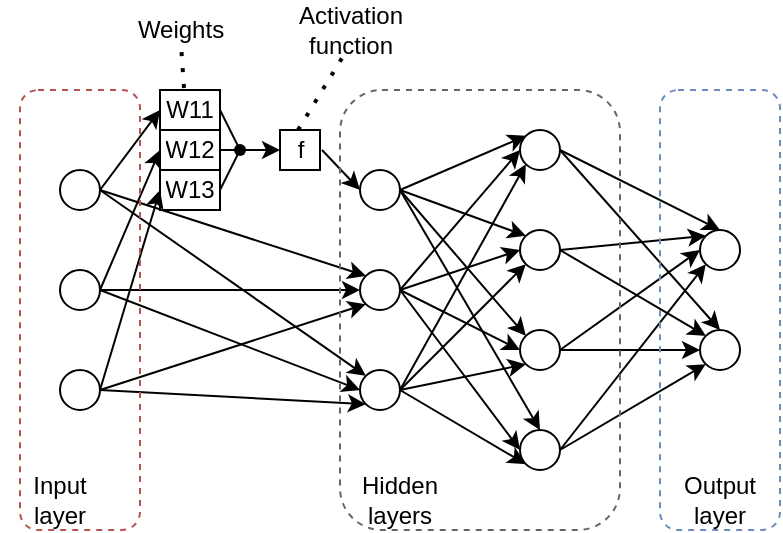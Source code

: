 <mxfile version="16.3.0" type="device"><diagram id="DxBtl-AL9cTqU1YsN8dB" name="Page-1"><mxGraphModel dx="1102" dy="545" grid="1" gridSize="10" guides="1" tooltips="1" connect="1" arrows="1" fold="1" page="1" pageScale="1" pageWidth="850" pageHeight="1100" math="0" shadow="0"><root><mxCell id="0"/><mxCell id="1" parent="0"/><mxCell id="ABVvDkxt7m12Q3oBTOnt-1" value="" style="ellipse;whiteSpace=wrap;html=1;aspect=fixed;" vertex="1" parent="1"><mxGeometry x="80" y="140" width="20" height="20" as="geometry"/></mxCell><mxCell id="ABVvDkxt7m12Q3oBTOnt-2" value="" style="ellipse;whiteSpace=wrap;html=1;aspect=fixed;" vertex="1" parent="1"><mxGeometry x="80" y="190" width="20" height="20" as="geometry"/></mxCell><mxCell id="ABVvDkxt7m12Q3oBTOnt-3" value="" style="ellipse;whiteSpace=wrap;html=1;aspect=fixed;" vertex="1" parent="1"><mxGeometry x="80" y="240" width="20" height="20" as="geometry"/></mxCell><mxCell id="ABVvDkxt7m12Q3oBTOnt-4" value="" style="ellipse;whiteSpace=wrap;html=1;aspect=fixed;" vertex="1" parent="1"><mxGeometry x="230" y="140" width="20" height="20" as="geometry"/></mxCell><mxCell id="ABVvDkxt7m12Q3oBTOnt-5" value="" style="ellipse;whiteSpace=wrap;html=1;aspect=fixed;" vertex="1" parent="1"><mxGeometry x="230" y="190" width="20" height="20" as="geometry"/></mxCell><mxCell id="ABVvDkxt7m12Q3oBTOnt-6" value="" style="ellipse;whiteSpace=wrap;html=1;aspect=fixed;" vertex="1" parent="1"><mxGeometry x="230" y="240" width="20" height="20" as="geometry"/></mxCell><mxCell id="ABVvDkxt7m12Q3oBTOnt-7" value="" style="ellipse;whiteSpace=wrap;html=1;aspect=fixed;" vertex="1" parent="1"><mxGeometry x="310" y="120" width="20" height="20" as="geometry"/></mxCell><mxCell id="ABVvDkxt7m12Q3oBTOnt-8" value="" style="ellipse;whiteSpace=wrap;html=1;aspect=fixed;" vertex="1" parent="1"><mxGeometry x="310" y="170" width="20" height="20" as="geometry"/></mxCell><mxCell id="ABVvDkxt7m12Q3oBTOnt-9" value="" style="ellipse;whiteSpace=wrap;html=1;aspect=fixed;" vertex="1" parent="1"><mxGeometry x="310" y="220" width="20" height="20" as="geometry"/></mxCell><mxCell id="ABVvDkxt7m12Q3oBTOnt-10" value="" style="ellipse;whiteSpace=wrap;html=1;aspect=fixed;" vertex="1" parent="1"><mxGeometry x="310" y="270" width="20" height="20" as="geometry"/></mxCell><mxCell id="ABVvDkxt7m12Q3oBTOnt-11" value="" style="ellipse;whiteSpace=wrap;html=1;aspect=fixed;" vertex="1" parent="1"><mxGeometry x="400" y="170" width="20" height="20" as="geometry"/></mxCell><mxCell id="ABVvDkxt7m12Q3oBTOnt-12" value="" style="ellipse;whiteSpace=wrap;html=1;aspect=fixed;" vertex="1" parent="1"><mxGeometry x="400" y="220" width="20" height="20" as="geometry"/></mxCell><mxCell id="ABVvDkxt7m12Q3oBTOnt-13" value="" style="shape=table;startSize=0;container=1;collapsible=0;childLayout=tableLayout;" vertex="1" parent="1"><mxGeometry x="130" y="100" width="30" height="60" as="geometry"/></mxCell><mxCell id="ABVvDkxt7m12Q3oBTOnt-14" value="" style="shape=tableRow;horizontal=0;startSize=0;swimlaneHead=0;swimlaneBody=0;top=0;left=0;bottom=0;right=0;collapsible=0;dropTarget=0;fillColor=none;points=[[0,0.5],[1,0.5]];portConstraint=eastwest;" vertex="1" parent="ABVvDkxt7m12Q3oBTOnt-13"><mxGeometry width="30" height="20" as="geometry"/></mxCell><mxCell id="ABVvDkxt7m12Q3oBTOnt-15" value="W11" style="shape=partialRectangle;html=1;whiteSpace=wrap;connectable=0;overflow=hidden;fillColor=none;top=0;left=0;bottom=0;right=0;pointerEvents=1;" vertex="1" parent="ABVvDkxt7m12Q3oBTOnt-14"><mxGeometry width="30" height="20" as="geometry"><mxRectangle width="30" height="20" as="alternateBounds"/></mxGeometry></mxCell><mxCell id="ABVvDkxt7m12Q3oBTOnt-16" value="" style="shape=tableRow;horizontal=0;startSize=0;swimlaneHead=0;swimlaneBody=0;top=0;left=0;bottom=0;right=0;collapsible=0;dropTarget=0;fillColor=none;points=[[0,0.5],[1,0.5]];portConstraint=eastwest;" vertex="1" parent="ABVvDkxt7m12Q3oBTOnt-13"><mxGeometry y="20" width="30" height="20" as="geometry"/></mxCell><mxCell id="ABVvDkxt7m12Q3oBTOnt-17" value="W12" style="shape=partialRectangle;html=1;whiteSpace=wrap;connectable=0;overflow=hidden;fillColor=none;top=0;left=0;bottom=0;right=0;pointerEvents=1;" vertex="1" parent="ABVvDkxt7m12Q3oBTOnt-16"><mxGeometry width="30" height="20" as="geometry"><mxRectangle width="30" height="20" as="alternateBounds"/></mxGeometry></mxCell><mxCell id="ABVvDkxt7m12Q3oBTOnt-18" value="" style="shape=tableRow;horizontal=0;startSize=0;swimlaneHead=0;swimlaneBody=0;top=0;left=0;bottom=0;right=0;collapsible=0;dropTarget=0;fillColor=none;points=[[0,0.5],[1,0.5]];portConstraint=eastwest;" vertex="1" parent="ABVvDkxt7m12Q3oBTOnt-13"><mxGeometry y="40" width="30" height="20" as="geometry"/></mxCell><mxCell id="ABVvDkxt7m12Q3oBTOnt-19" value="W13" style="shape=partialRectangle;html=1;whiteSpace=wrap;connectable=0;overflow=hidden;fillColor=none;top=0;left=0;bottom=0;right=0;pointerEvents=1;" vertex="1" parent="ABVvDkxt7m12Q3oBTOnt-18"><mxGeometry width="30" height="20" as="geometry"><mxRectangle width="30" height="20" as="alternateBounds"/></mxGeometry></mxCell><mxCell id="ABVvDkxt7m12Q3oBTOnt-20" value="" style="endArrow=classic;html=1;rounded=0;exitX=1;exitY=0.5;exitDx=0;exitDy=0;entryX=0;entryY=0.5;entryDx=0;entryDy=0;" edge="1" parent="1" source="ABVvDkxt7m12Q3oBTOnt-1" target="ABVvDkxt7m12Q3oBTOnt-14"><mxGeometry width="50" height="50" relative="1" as="geometry"><mxPoint x="380" y="310" as="sourcePoint"/><mxPoint x="430" y="260" as="targetPoint"/></mxGeometry></mxCell><mxCell id="ABVvDkxt7m12Q3oBTOnt-21" value="" style="endArrow=classic;html=1;rounded=0;entryX=0;entryY=0;entryDx=0;entryDy=0;exitX=1;exitY=0.5;exitDx=0;exitDy=0;" edge="1" parent="1" source="ABVvDkxt7m12Q3oBTOnt-1" target="ABVvDkxt7m12Q3oBTOnt-5"><mxGeometry width="50" height="50" relative="1" as="geometry"><mxPoint x="120" y="150" as="sourcePoint"/><mxPoint x="170" y="120" as="targetPoint"/></mxGeometry></mxCell><mxCell id="ABVvDkxt7m12Q3oBTOnt-22" value="" style="endArrow=classic;html=1;rounded=0;entryX=0;entryY=0;entryDx=0;entryDy=0;" edge="1" parent="1" target="ABVvDkxt7m12Q3oBTOnt-6"><mxGeometry width="50" height="50" relative="1" as="geometry"><mxPoint x="100" y="150" as="sourcePoint"/><mxPoint x="240" y="210" as="targetPoint"/></mxGeometry></mxCell><mxCell id="ABVvDkxt7m12Q3oBTOnt-23" value="" style="endArrow=classic;html=1;rounded=0;entryX=0;entryY=0.5;entryDx=0;entryDy=0;exitX=1;exitY=0.5;exitDx=0;exitDy=0;" edge="1" parent="1" source="ABVvDkxt7m12Q3oBTOnt-2" target="ABVvDkxt7m12Q3oBTOnt-6"><mxGeometry width="50" height="50" relative="1" as="geometry"><mxPoint x="130" y="160" as="sourcePoint"/><mxPoint x="240" y="260" as="targetPoint"/></mxGeometry></mxCell><mxCell id="ABVvDkxt7m12Q3oBTOnt-24" value="" style="endArrow=classic;html=1;rounded=0;entryX=0;entryY=0.5;entryDx=0;entryDy=0;exitX=1;exitY=0.5;exitDx=0;exitDy=0;" edge="1" parent="1" source="ABVvDkxt7m12Q3oBTOnt-2" target="ABVvDkxt7m12Q3oBTOnt-5"><mxGeometry width="50" height="50" relative="1" as="geometry"><mxPoint x="130" y="210" as="sourcePoint"/><mxPoint x="240" y="260" as="targetPoint"/></mxGeometry></mxCell><mxCell id="ABVvDkxt7m12Q3oBTOnt-25" value="" style="endArrow=classic;html=1;rounded=0;entryX=0;entryY=0.5;entryDx=0;entryDy=0;exitX=1;exitY=0.5;exitDx=0;exitDy=0;" edge="1" parent="1" source="ABVvDkxt7m12Q3oBTOnt-2" target="ABVvDkxt7m12Q3oBTOnt-16"><mxGeometry width="50" height="50" relative="1" as="geometry"><mxPoint x="110" y="210" as="sourcePoint"/><mxPoint x="220" y="210" as="targetPoint"/></mxGeometry></mxCell><mxCell id="ABVvDkxt7m12Q3oBTOnt-26" value="" style="endArrow=classic;html=1;rounded=0;entryX=0;entryY=0.5;entryDx=0;entryDy=0;exitX=1;exitY=0.5;exitDx=0;exitDy=0;" edge="1" parent="1" source="ABVvDkxt7m12Q3oBTOnt-3" target="ABVvDkxt7m12Q3oBTOnt-18"><mxGeometry width="50" height="50" relative="1" as="geometry"><mxPoint x="110" y="210" as="sourcePoint"/><mxPoint x="150" y="140" as="targetPoint"/></mxGeometry></mxCell><mxCell id="ABVvDkxt7m12Q3oBTOnt-27" value="" style="endArrow=classic;html=1;rounded=0;entryX=0;entryY=1;entryDx=0;entryDy=0;exitX=1;exitY=0.5;exitDx=0;exitDy=0;" edge="1" parent="1" source="ABVvDkxt7m12Q3oBTOnt-3" target="ABVvDkxt7m12Q3oBTOnt-5"><mxGeometry width="50" height="50" relative="1" as="geometry"><mxPoint x="120" y="250" as="sourcePoint"/><mxPoint x="170" y="160" as="targetPoint"/></mxGeometry></mxCell><mxCell id="ABVvDkxt7m12Q3oBTOnt-28" value="" style="endArrow=classic;html=1;rounded=0;entryX=0;entryY=1;entryDx=0;entryDy=0;exitX=1;exitY=0.5;exitDx=0;exitDy=0;" edge="1" parent="1" source="ABVvDkxt7m12Q3oBTOnt-3" target="ABVvDkxt7m12Q3oBTOnt-6"><mxGeometry width="50" height="50" relative="1" as="geometry"><mxPoint x="130" y="260" as="sourcePoint"/><mxPoint x="240" y="210" as="targetPoint"/></mxGeometry></mxCell><mxCell id="ABVvDkxt7m12Q3oBTOnt-29" value="&lt;div&gt;f&lt;/div&gt;" style="text;html=1;align=center;verticalAlign=middle;resizable=0;points=[];autosize=1;strokeColor=default;fillColor=none;" vertex="1" parent="1"><mxGeometry x="190" y="120" width="20" height="20" as="geometry"/></mxCell><mxCell id="ABVvDkxt7m12Q3oBTOnt-33" value="" style="endArrow=classic;html=1;rounded=0;exitX=1.05;exitY=0.5;exitDx=0;exitDy=0;exitPerimeter=0;entryX=0;entryY=0.5;entryDx=0;entryDy=0;" edge="1" parent="1" source="ABVvDkxt7m12Q3oBTOnt-29" target="ABVvDkxt7m12Q3oBTOnt-4"><mxGeometry width="50" height="50" relative="1" as="geometry"><mxPoint x="200" y="140" as="sourcePoint"/><mxPoint x="220" y="160" as="targetPoint"/></mxGeometry></mxCell><mxCell id="ABVvDkxt7m12Q3oBTOnt-34" value="&lt;div&gt;Weights&lt;br&gt;&lt;/div&gt;" style="text;html=1;align=center;verticalAlign=middle;resizable=0;points=[];autosize=1;strokeColor=none;fillColor=none;" vertex="1" parent="1"><mxGeometry x="110" y="60" width="60" height="20" as="geometry"/></mxCell><mxCell id="ABVvDkxt7m12Q3oBTOnt-35" value="" style="endArrow=none;dashed=1;html=1;dashPattern=1 3;strokeWidth=2;rounded=0;exitX=0.4;exitY=-0.05;exitDx=0;exitDy=0;exitPerimeter=0;" edge="1" parent="1" source="ABVvDkxt7m12Q3oBTOnt-14" target="ABVvDkxt7m12Q3oBTOnt-34"><mxGeometry width="50" height="50" relative="1" as="geometry"><mxPoint x="400" y="310" as="sourcePoint"/><mxPoint x="152" y="80" as="targetPoint"/></mxGeometry></mxCell><mxCell id="ABVvDkxt7m12Q3oBTOnt-36" value="&lt;div&gt;Activation &lt;br&gt;&lt;/div&gt;&lt;div&gt;function&lt;/div&gt;" style="text;html=1;align=center;verticalAlign=middle;resizable=0;points=[];autosize=1;strokeColor=none;fillColor=none;" vertex="1" parent="1"><mxGeometry x="190" y="55" width="70" height="30" as="geometry"/></mxCell><mxCell id="ABVvDkxt7m12Q3oBTOnt-37" value="" style="endArrow=none;dashed=1;html=1;dashPattern=1 3;strokeWidth=2;rounded=0;exitX=0.45;exitY=0;exitDx=0;exitDy=0;exitPerimeter=0;entryX=0.443;entryY=0.967;entryDx=0;entryDy=0;entryPerimeter=0;" edge="1" parent="1" source="ABVvDkxt7m12Q3oBTOnt-29" target="ABVvDkxt7m12Q3oBTOnt-36"><mxGeometry width="50" height="50" relative="1" as="geometry"><mxPoint x="400" y="310" as="sourcePoint"/><mxPoint x="450" y="260" as="targetPoint"/></mxGeometry></mxCell><mxCell id="ABVvDkxt7m12Q3oBTOnt-38" value="" style="endArrow=classic;html=1;rounded=0;exitX=1;exitY=0.5;exitDx=0;exitDy=0;entryX=0;entryY=0;entryDx=0;entryDy=0;" edge="1" parent="1" source="ABVvDkxt7m12Q3oBTOnt-4" target="ABVvDkxt7m12Q3oBTOnt-7"><mxGeometry width="50" height="50" relative="1" as="geometry"><mxPoint x="400" y="310" as="sourcePoint"/><mxPoint x="450" y="260" as="targetPoint"/></mxGeometry></mxCell><mxCell id="ABVvDkxt7m12Q3oBTOnt-39" value="" style="endArrow=classic;html=1;rounded=0;exitX=1;exitY=0.5;exitDx=0;exitDy=0;entryX=0;entryY=0;entryDx=0;entryDy=0;" edge="1" parent="1" source="ABVvDkxt7m12Q3oBTOnt-4" target="ABVvDkxt7m12Q3oBTOnt-8"><mxGeometry width="50" height="50" relative="1" as="geometry"><mxPoint x="260" y="160" as="sourcePoint"/><mxPoint x="320" y="140" as="targetPoint"/></mxGeometry></mxCell><mxCell id="ABVvDkxt7m12Q3oBTOnt-40" value="" style="endArrow=classic;html=1;rounded=0;exitX=1;exitY=0.5;exitDx=0;exitDy=0;entryX=0;entryY=0;entryDx=0;entryDy=0;" edge="1" parent="1" source="ABVvDkxt7m12Q3oBTOnt-4" target="ABVvDkxt7m12Q3oBTOnt-9"><mxGeometry width="50" height="50" relative="1" as="geometry"><mxPoint x="270" y="170" as="sourcePoint"/><mxPoint x="330" y="150" as="targetPoint"/></mxGeometry></mxCell><mxCell id="ABVvDkxt7m12Q3oBTOnt-41" value="" style="endArrow=classic;html=1;rounded=0;entryX=0.5;entryY=0;entryDx=0;entryDy=0;" edge="1" parent="1" target="ABVvDkxt7m12Q3oBTOnt-10"><mxGeometry width="50" height="50" relative="1" as="geometry"><mxPoint x="250" y="150" as="sourcePoint"/><mxPoint x="340" y="160" as="targetPoint"/></mxGeometry></mxCell><mxCell id="ABVvDkxt7m12Q3oBTOnt-42" value="" style="endArrow=classic;html=1;rounded=0;exitX=1;exitY=0.5;exitDx=0;exitDy=0;entryX=0;entryY=0.5;entryDx=0;entryDy=0;" edge="1" parent="1" source="ABVvDkxt7m12Q3oBTOnt-5" target="ABVvDkxt7m12Q3oBTOnt-7"><mxGeometry width="50" height="50" relative="1" as="geometry"><mxPoint x="290" y="190" as="sourcePoint"/><mxPoint x="350" y="170" as="targetPoint"/></mxGeometry></mxCell><mxCell id="ABVvDkxt7m12Q3oBTOnt-43" value="" style="endArrow=classic;html=1;rounded=0;exitX=1;exitY=0.5;exitDx=0;exitDy=0;entryX=0;entryY=0.5;entryDx=0;entryDy=0;" edge="1" parent="1" source="ABVvDkxt7m12Q3oBTOnt-5" target="ABVvDkxt7m12Q3oBTOnt-8"><mxGeometry width="50" height="50" relative="1" as="geometry"><mxPoint x="300" y="200" as="sourcePoint"/><mxPoint x="360" y="180" as="targetPoint"/></mxGeometry></mxCell><mxCell id="ABVvDkxt7m12Q3oBTOnt-44" value="" style="endArrow=classic;html=1;rounded=0;exitX=1;exitY=0.5;exitDx=0;exitDy=0;entryX=0;entryY=0.5;entryDx=0;entryDy=0;" edge="1" parent="1" source="ABVvDkxt7m12Q3oBTOnt-5" target="ABVvDkxt7m12Q3oBTOnt-9"><mxGeometry width="50" height="50" relative="1" as="geometry"><mxPoint x="310" y="210" as="sourcePoint"/><mxPoint x="370" y="190" as="targetPoint"/></mxGeometry></mxCell><mxCell id="ABVvDkxt7m12Q3oBTOnt-45" value="" style="endArrow=classic;html=1;rounded=0;exitX=1;exitY=0.5;exitDx=0;exitDy=0;entryX=0;entryY=1;entryDx=0;entryDy=0;" edge="1" parent="1" source="ABVvDkxt7m12Q3oBTOnt-6" target="ABVvDkxt7m12Q3oBTOnt-10"><mxGeometry width="50" height="50" relative="1" as="geometry"><mxPoint x="320" y="220" as="sourcePoint"/><mxPoint x="380" y="200" as="targetPoint"/></mxGeometry></mxCell><mxCell id="ABVvDkxt7m12Q3oBTOnt-46" value="" style="endArrow=classic;html=1;rounded=0;exitX=1;exitY=0.5;exitDx=0;exitDy=0;entryX=0;entryY=0.5;entryDx=0;entryDy=0;" edge="1" parent="1" source="ABVvDkxt7m12Q3oBTOnt-5" target="ABVvDkxt7m12Q3oBTOnt-10"><mxGeometry width="50" height="50" relative="1" as="geometry"><mxPoint x="330" y="230" as="sourcePoint"/><mxPoint x="390" y="210" as="targetPoint"/></mxGeometry></mxCell><mxCell id="ABVvDkxt7m12Q3oBTOnt-47" value="" style="endArrow=classic;html=1;rounded=0;exitX=1;exitY=0.5;exitDx=0;exitDy=0;entryX=0;entryY=1;entryDx=0;entryDy=0;" edge="1" parent="1" source="ABVvDkxt7m12Q3oBTOnt-6" target="ABVvDkxt7m12Q3oBTOnt-9"><mxGeometry width="50" height="50" relative="1" as="geometry"><mxPoint x="340" y="240" as="sourcePoint"/><mxPoint x="400" y="220" as="targetPoint"/></mxGeometry></mxCell><mxCell id="ABVvDkxt7m12Q3oBTOnt-48" value="" style="endArrow=classic;html=1;rounded=0;exitX=1;exitY=0.5;exitDx=0;exitDy=0;entryX=0;entryY=1;entryDx=0;entryDy=0;" edge="1" parent="1" source="ABVvDkxt7m12Q3oBTOnt-6" target="ABVvDkxt7m12Q3oBTOnt-8"><mxGeometry width="50" height="50" relative="1" as="geometry"><mxPoint x="350" y="250" as="sourcePoint"/><mxPoint x="320" y="180" as="targetPoint"/></mxGeometry></mxCell><mxCell id="ABVvDkxt7m12Q3oBTOnt-49" value="" style="endArrow=classic;html=1;rounded=0;exitX=1;exitY=0.5;exitDx=0;exitDy=0;entryX=0;entryY=1;entryDx=0;entryDy=0;" edge="1" parent="1" source="ABVvDkxt7m12Q3oBTOnt-6" target="ABVvDkxt7m12Q3oBTOnt-7"><mxGeometry width="50" height="50" relative="1" as="geometry"><mxPoint x="360" y="260" as="sourcePoint"/><mxPoint x="420" y="240" as="targetPoint"/></mxGeometry></mxCell><mxCell id="ABVvDkxt7m12Q3oBTOnt-50" value="" style="endArrow=classic;html=1;rounded=0;exitX=1;exitY=0.5;exitDx=0;exitDy=0;entryX=0.5;entryY=0;entryDx=0;entryDy=0;" edge="1" parent="1" source="ABVvDkxt7m12Q3oBTOnt-7" target="ABVvDkxt7m12Q3oBTOnt-11"><mxGeometry width="50" height="50" relative="1" as="geometry"><mxPoint x="370" y="270" as="sourcePoint"/><mxPoint x="430" y="250" as="targetPoint"/></mxGeometry></mxCell><mxCell id="ABVvDkxt7m12Q3oBTOnt-51" value="" style="endArrow=classic;html=1;rounded=0;exitX=1;exitY=0.5;exitDx=0;exitDy=0;entryX=0.5;entryY=0;entryDx=0;entryDy=0;" edge="1" parent="1" source="ABVvDkxt7m12Q3oBTOnt-7" target="ABVvDkxt7m12Q3oBTOnt-12"><mxGeometry width="50" height="50" relative="1" as="geometry"><mxPoint x="380" y="280" as="sourcePoint"/><mxPoint x="440" y="260" as="targetPoint"/></mxGeometry></mxCell><mxCell id="ABVvDkxt7m12Q3oBTOnt-52" value="" style="endArrow=classic;html=1;rounded=0;exitX=1;exitY=0.5;exitDx=0;exitDy=0;entryX=0;entryY=0;entryDx=0;entryDy=0;" edge="1" parent="1" source="ABVvDkxt7m12Q3oBTOnt-8" target="ABVvDkxt7m12Q3oBTOnt-12"><mxGeometry width="50" height="50" relative="1" as="geometry"><mxPoint x="390" y="290" as="sourcePoint"/><mxPoint x="450" y="270" as="targetPoint"/></mxGeometry></mxCell><mxCell id="ABVvDkxt7m12Q3oBTOnt-53" value="" style="endArrow=classic;html=1;rounded=0;exitX=1;exitY=0.5;exitDx=0;exitDy=0;entryX=0;entryY=0;entryDx=0;entryDy=0;" edge="1" parent="1" source="ABVvDkxt7m12Q3oBTOnt-8" target="ABVvDkxt7m12Q3oBTOnt-11"><mxGeometry width="50" height="50" relative="1" as="geometry"><mxPoint x="400" y="300" as="sourcePoint"/><mxPoint x="460" y="280" as="targetPoint"/></mxGeometry></mxCell><mxCell id="ABVvDkxt7m12Q3oBTOnt-54" value="" style="endArrow=classic;html=1;rounded=0;exitX=1;exitY=0.5;exitDx=0;exitDy=0;entryX=0;entryY=0.5;entryDx=0;entryDy=0;" edge="1" parent="1" source="ABVvDkxt7m12Q3oBTOnt-9" target="ABVvDkxt7m12Q3oBTOnt-12"><mxGeometry width="50" height="50" relative="1" as="geometry"><mxPoint x="410" y="310" as="sourcePoint"/><mxPoint x="470" y="290" as="targetPoint"/></mxGeometry></mxCell><mxCell id="ABVvDkxt7m12Q3oBTOnt-55" value="" style="endArrow=classic;html=1;rounded=0;exitX=1;exitY=0.5;exitDx=0;exitDy=0;entryX=0;entryY=0.5;entryDx=0;entryDy=0;" edge="1" parent="1" source="ABVvDkxt7m12Q3oBTOnt-9" target="ABVvDkxt7m12Q3oBTOnt-11"><mxGeometry width="50" height="50" relative="1" as="geometry"><mxPoint x="420" y="320" as="sourcePoint"/><mxPoint x="480" y="300" as="targetPoint"/></mxGeometry></mxCell><mxCell id="ABVvDkxt7m12Q3oBTOnt-56" value="" style="endArrow=classic;html=1;rounded=0;exitX=1;exitY=0.5;exitDx=0;exitDy=0;entryX=0;entryY=1;entryDx=0;entryDy=0;" edge="1" parent="1" source="ABVvDkxt7m12Q3oBTOnt-10" target="ABVvDkxt7m12Q3oBTOnt-11"><mxGeometry width="50" height="50" relative="1" as="geometry"><mxPoint x="340" y="240" as="sourcePoint"/><mxPoint x="410" y="190" as="targetPoint"/></mxGeometry></mxCell><mxCell id="ABVvDkxt7m12Q3oBTOnt-57" value="" style="endArrow=classic;html=1;rounded=0;exitX=1;exitY=0.5;exitDx=0;exitDy=0;entryX=0;entryY=1;entryDx=0;entryDy=0;" edge="1" parent="1" source="ABVvDkxt7m12Q3oBTOnt-10" target="ABVvDkxt7m12Q3oBTOnt-12"><mxGeometry width="50" height="50" relative="1" as="geometry"><mxPoint x="340" y="290" as="sourcePoint"/><mxPoint x="410" y="190" as="targetPoint"/></mxGeometry></mxCell><mxCell id="ABVvDkxt7m12Q3oBTOnt-58" value="" style="rounded=1;whiteSpace=wrap;html=1;strokeColor=#6c8ebf;fillColor=none;dashed=1;" vertex="1" parent="1"><mxGeometry x="380" y="100" width="60" height="220" as="geometry"/></mxCell><mxCell id="ABVvDkxt7m12Q3oBTOnt-59" value="" style="rounded=1;whiteSpace=wrap;html=1;strokeColor=#666666;fillColor=none;dashed=1;fontColor=#333333;" vertex="1" parent="1"><mxGeometry x="220" y="100" width="140" height="220" as="geometry"/></mxCell><mxCell id="ABVvDkxt7m12Q3oBTOnt-61" value="" style="rounded=1;whiteSpace=wrap;html=1;strokeColor=#b85450;fillColor=none;dashed=1;" vertex="1" parent="1"><mxGeometry x="60" y="100" width="60" height="220" as="geometry"/></mxCell><mxCell id="ABVvDkxt7m12Q3oBTOnt-62" value="&lt;div&gt;Output&lt;/div&gt;&lt;div&gt;layer&lt;br&gt;&lt;/div&gt;" style="text;html=1;strokeColor=none;fillColor=none;align=center;verticalAlign=middle;whiteSpace=wrap;rounded=0;dashed=1;" vertex="1" parent="1"><mxGeometry x="380" y="290" width="60" height="30" as="geometry"/></mxCell><mxCell id="ABVvDkxt7m12Q3oBTOnt-63" value="&lt;div&gt;Hidden&lt;/div&gt;&lt;div&gt;layers&lt;br&gt;&lt;/div&gt;" style="text;html=1;strokeColor=none;fillColor=none;align=center;verticalAlign=middle;whiteSpace=wrap;rounded=0;dashed=1;" vertex="1" parent="1"><mxGeometry x="220" y="290" width="60" height="30" as="geometry"/></mxCell><mxCell id="ABVvDkxt7m12Q3oBTOnt-64" value="&lt;div&gt;Input&lt;/div&gt;&lt;div&gt;layer&lt;br&gt;&lt;/div&gt;" style="text;html=1;strokeColor=none;fillColor=none;align=center;verticalAlign=middle;whiteSpace=wrap;rounded=0;dashed=1;" vertex="1" parent="1"><mxGeometry x="50" y="290" width="60" height="30" as="geometry"/></mxCell><mxCell id="ABVvDkxt7m12Q3oBTOnt-72" value="" style="endArrow=none;html=1;rounded=0;exitX=1;exitY=0.5;exitDx=0;exitDy=0;" edge="1" parent="1" source="ABVvDkxt7m12Q3oBTOnt-14"><mxGeometry width="50" height="50" relative="1" as="geometry"><mxPoint x="400" y="310" as="sourcePoint"/><mxPoint x="170" y="130" as="targetPoint"/></mxGeometry></mxCell><mxCell id="ABVvDkxt7m12Q3oBTOnt-73" value="" style="endArrow=none;html=1;rounded=0;entryX=1;entryY=0.5;entryDx=0;entryDy=0;" edge="1" parent="1" target="ABVvDkxt7m12Q3oBTOnt-18"><mxGeometry width="50" height="50" relative="1" as="geometry"><mxPoint x="170" y="130" as="sourcePoint"/><mxPoint x="180" y="140" as="targetPoint"/></mxGeometry></mxCell><mxCell id="ABVvDkxt7m12Q3oBTOnt-75" value="" style="endArrow=classic;html=1;rounded=0;exitDx=0;exitDy=0;startArrow=none;" edge="1" parent="1" source="ABVvDkxt7m12Q3oBTOnt-76" target="ABVvDkxt7m12Q3oBTOnt-29"><mxGeometry width="50" height="50" relative="1" as="geometry"><mxPoint x="400" y="310" as="sourcePoint"/><mxPoint x="450" y="260" as="targetPoint"/></mxGeometry></mxCell><mxCell id="ABVvDkxt7m12Q3oBTOnt-76" value="" style="shape=waypoint;sketch=0;fillStyle=solid;size=6;pointerEvents=1;points=[];fillColor=none;resizable=0;rotatable=0;perimeter=centerPerimeter;snapToPoint=1;dashed=1;strokeColor=default;" vertex="1" parent="1"><mxGeometry x="150" y="110" width="40" height="40" as="geometry"/></mxCell><mxCell id="ABVvDkxt7m12Q3oBTOnt-77" value="" style="endArrow=none;html=1;rounded=0;exitX=1;exitY=0.5;exitDx=0;exitDy=0;" edge="1" parent="1" source="ABVvDkxt7m12Q3oBTOnt-13" target="ABVvDkxt7m12Q3oBTOnt-76"><mxGeometry width="50" height="50" relative="1" as="geometry"><mxPoint x="160" y="130" as="sourcePoint"/><mxPoint x="190" y="130" as="targetPoint"/></mxGeometry></mxCell></root></mxGraphModel></diagram></mxfile>